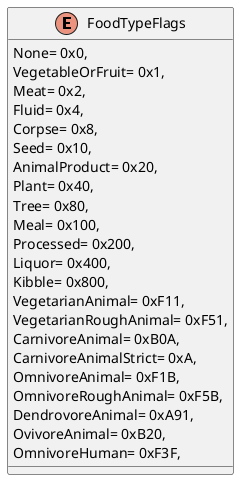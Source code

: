 @startuml
enum FoodTypeFlags {
    None= 0x0,
    VegetableOrFruit= 0x1,
    Meat= 0x2,
    Fluid= 0x4,
    Corpse= 0x8,
    Seed= 0x10,
    AnimalProduct= 0x20,
    Plant= 0x40,
    Tree= 0x80,
    Meal= 0x100,
    Processed= 0x200,
    Liquor= 0x400,
    Kibble= 0x800,
    VegetarianAnimal= 0xF11,
    VegetarianRoughAnimal= 0xF51,
    CarnivoreAnimal= 0xB0A,
    CarnivoreAnimalStrict= 0xA,
    OmnivoreAnimal= 0xF1B,
    OmnivoreRoughAnimal= 0xF5B,
    DendrovoreAnimal= 0xA91,
    OvivoreAnimal= 0xB20,
    OmnivoreHuman= 0xF3F,
}
@enduml
